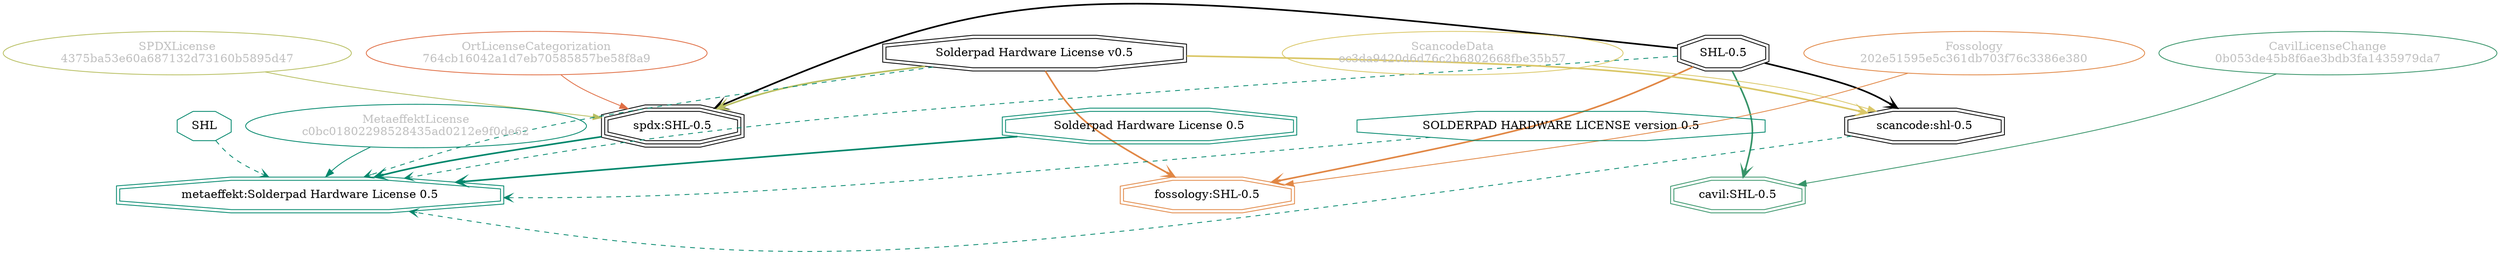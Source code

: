 strict digraph {
    node [shape=box];
    graph [splines=curved];
    3847 [label="SPDXLicense\n4375ba53e60a687132d73160b5895d47"
         ,fontcolor=gray
         ,color="#b8bf62"
         ,fillcolor="beige;1"
         ,shape=ellipse];
    3848 [label="spdx:SHL-0.5"
         ,shape=tripleoctagon];
    3849 [label="SHL-0.5"
         ,shape=doubleoctagon];
    3850 [label="Solderpad Hardware License v0.5"
         ,shape=doubleoctagon];
    23402 [label="ScancodeData\nec3da9420d6d76c2b6802668fbe35b57"
          ,fontcolor=gray
          ,color="#dac767"
          ,fillcolor="beige;1"
          ,shape=ellipse];
    23403 [label="scancode:shl-0.5"
          ,shape=doubleoctagon];
    27938 [label="Fossology\n202e51595e5c361db703f76c3386e380"
          ,fontcolor=gray
          ,color="#e18745"
          ,fillcolor="beige;1"
          ,shape=ellipse];
    27939 [label="fossology:SHL-0.5"
          ,color="#e18745"
          ,shape=doubleoctagon];
    35196 [label="OrtLicenseCategorization\n764cb16042a1d7eb70585857be58f8a9"
          ,fontcolor=gray
          ,color="#e06f45"
          ,fillcolor="beige;1"
          ,shape=ellipse];
    37480 [label="CavilLicenseChange\n0b053de45b8f6ae3bdb3fa1435979da7"
          ,fontcolor=gray
          ,color="#379469"
          ,fillcolor="beige;1"
          ,shape=ellipse];
    37481 [label="cavil:SHL-0.5"
          ,color="#379469"
          ,shape=doubleoctagon];
    48351 [label=SHL
          ,color="#00876c"
          ,shape=octagon];
    48365 [label="MetaeffektLicense\nc0bc01802298528435ad0212e9f0de62"
          ,fontcolor=gray
          ,color="#00876c"
          ,fillcolor="beige;1"
          ,shape=ellipse];
    48366 [label="metaeffekt:Solderpad Hardware License 0.5"
          ,color="#00876c"
          ,shape=doubleoctagon];
    48367 [label="Solderpad Hardware License 0.5"
          ,color="#00876c"
          ,shape=doubleoctagon];
    48368 [label="SOLDERPAD HARDWARE LICENSE version 0.5"
          ,color="#00876c"
          ,shape=octagon];
    3847 -> 3848 [weight=0.5
                 ,color="#b8bf62"];
    3848 -> 48366 [style=bold
                  ,arrowhead=vee
                  ,weight=0.7
                  ,color="#00876c"];
    3849 -> 3848 [style=bold
                 ,arrowhead=vee
                 ,weight=0.7];
    3849 -> 23403 [style=bold
                  ,arrowhead=vee
                  ,weight=0.7];
    3849 -> 27939 [style=bold
                  ,arrowhead=vee
                  ,weight=0.7
                  ,color="#e18745"];
    3849 -> 37481 [style=bold
                  ,arrowhead=vee
                  ,weight=0.7
                  ,color="#379469"];
    3849 -> 37481 [style=bold
                  ,arrowhead=vee
                  ,weight=0.7
                  ,color="#379469"];
    3849 -> 48366 [style=dashed
                  ,arrowhead=vee
                  ,weight=0.5
                  ,color="#00876c"];
    3850 -> 3848 [style=bold
                 ,arrowhead=vee
                 ,weight=0.7
                 ,color="#b8bf62"];
    3850 -> 23403 [style=bold
                  ,arrowhead=vee
                  ,weight=0.7
                  ,color="#dac767"];
    3850 -> 27939 [style=bold
                  ,arrowhead=vee
                  ,weight=0.7
                  ,color="#e18745"];
    3850 -> 48366 [style=dashed
                  ,arrowhead=vee
                  ,weight=0.5
                  ,color="#00876c"];
    23402 -> 23403 [weight=0.5
                   ,color="#dac767"];
    23403 -> 48366 [style=dashed
                   ,arrowhead=vee
                   ,weight=0.5
                   ,color="#00876c"];
    27938 -> 27939 [weight=0.5
                   ,color="#e18745"];
    35196 -> 3848 [weight=0.5
                  ,color="#e06f45"];
    37480 -> 37481 [weight=0.5
                   ,color="#379469"];
    48351 -> 48366 [style=dashed
                   ,arrowhead=vee
                   ,weight=0.5
                   ,color="#00876c"];
    48365 -> 48366 [weight=0.5
                   ,color="#00876c"];
    48367 -> 48366 [style=bold
                   ,arrowhead=vee
                   ,weight=0.7
                   ,color="#00876c"];
    48368 -> 48366 [style=dashed
                   ,arrowhead=vee
                   ,weight=0.5
                   ,color="#00876c"];
}
